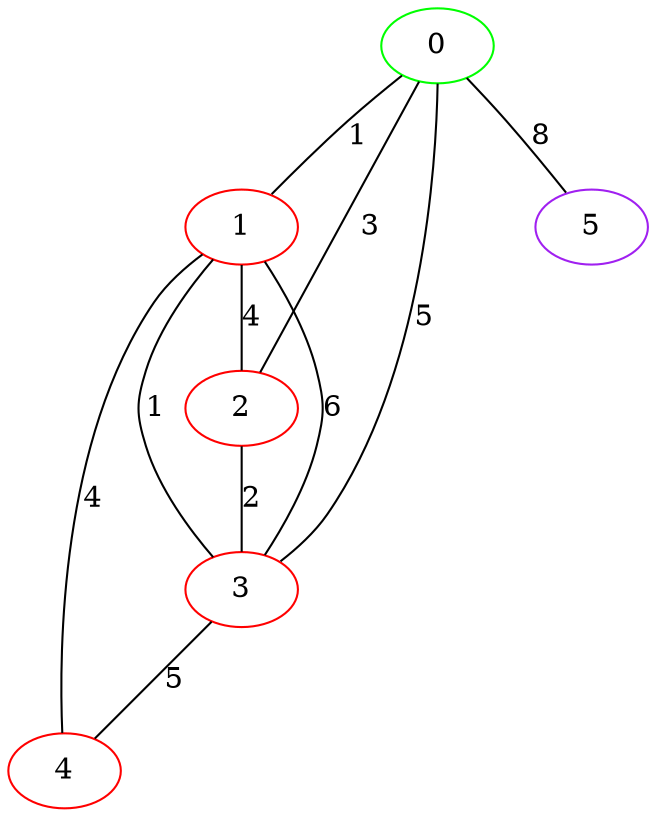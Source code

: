 graph "" {
0 [color=green, weight=2];
1 [color=red, weight=1];
2 [color=red, weight=1];
3 [color=red, weight=1];
4 [color=red, weight=1];
5 [color=purple, weight=4];
0 -- 1  [key=0, label=1];
0 -- 2  [key=0, label=3];
0 -- 3  [key=0, label=5];
0 -- 5  [key=0, label=8];
1 -- 2  [key=0, label=4];
1 -- 3  [key=0, label=6];
1 -- 3  [key=1, label=1];
1 -- 4  [key=0, label=4];
2 -- 3  [key=0, label=2];
3 -- 4  [key=0, label=5];
}
